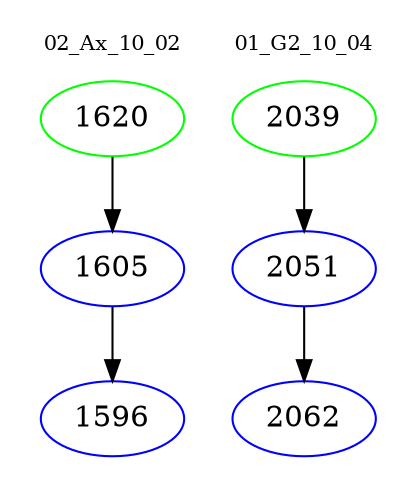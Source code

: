 digraph{
subgraph cluster_0 {
color = white
label = "02_Ax_10_02";
fontsize=10;
T0_1620 [label="1620", color="green"]
T0_1620 -> T0_1605 [color="black"]
T0_1605 [label="1605", color="blue"]
T0_1605 -> T0_1596 [color="black"]
T0_1596 [label="1596", color="blue"]
}
subgraph cluster_1 {
color = white
label = "01_G2_10_04";
fontsize=10;
T1_2039 [label="2039", color="green"]
T1_2039 -> T1_2051 [color="black"]
T1_2051 [label="2051", color="blue"]
T1_2051 -> T1_2062 [color="black"]
T1_2062 [label="2062", color="blue"]
}
}
